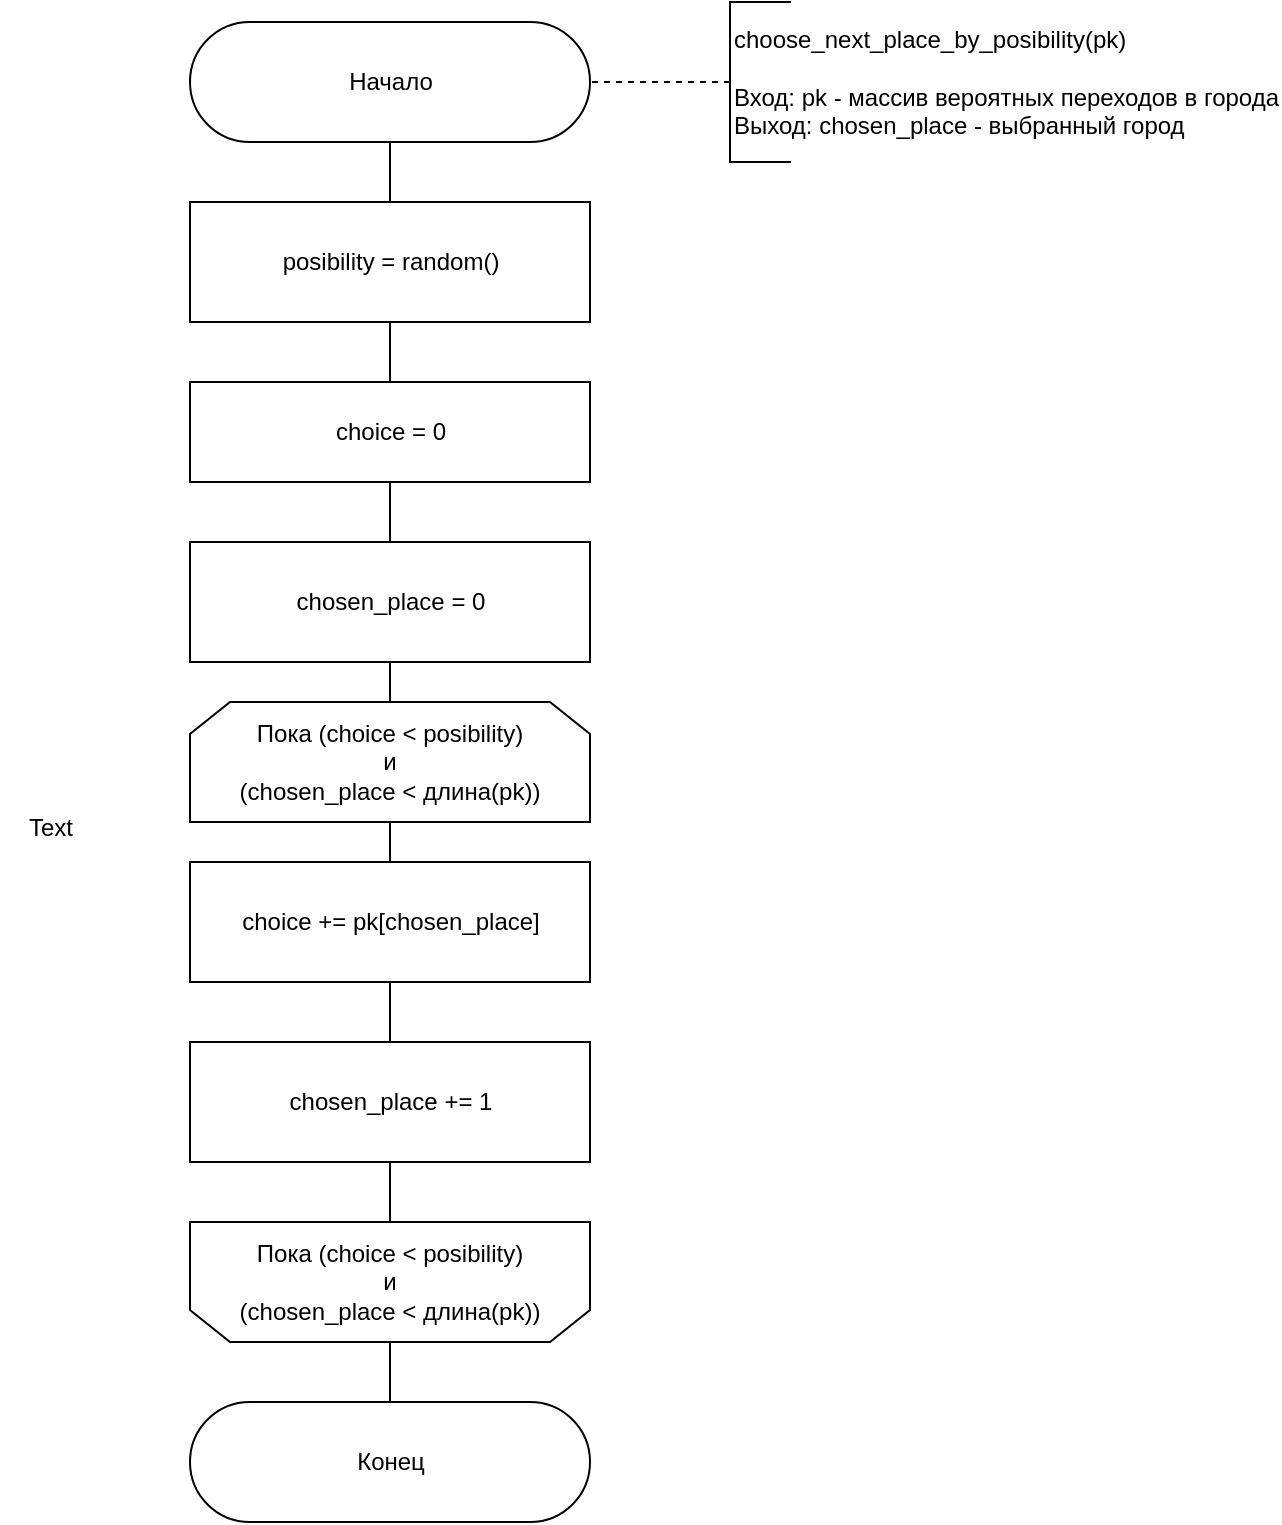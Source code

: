 <mxfile version="22.1.8" type="device">
  <diagram id="QM2p47kPDZQZnexqTIiv" name="Страница 1">
    <mxGraphModel dx="956" dy="527" grid="1" gridSize="10" guides="1" tooltips="1" connect="1" arrows="1" fold="1" page="1" pageScale="1" pageWidth="1654" pageHeight="2336" math="0" shadow="0">
      <root>
        <mxCell id="0" />
        <mxCell id="1" parent="0" />
        <mxCell id="197" style="edgeStyle=none;html=1;exitX=0.5;exitY=0.5;exitDx=0;exitDy=30;exitPerimeter=0;entryX=0.5;entryY=0;entryDx=0;entryDy=0;endArrow=none;endFill=0;" parent="1" source="3" target="167" edge="1">
          <mxGeometry relative="1" as="geometry" />
        </mxCell>
        <mxCell id="3" value="Начало" style="html=1;dashed=0;whitespace=wrap;shape=mxgraph.dfd.start" parent="1" vertex="1">
          <mxGeometry x="860" y="120" width="200" height="60" as="geometry" />
        </mxCell>
        <mxCell id="6" value="" style="edgeStyle=orthogonalEdgeStyle;rounded=0;orthogonalLoop=1;jettySize=auto;html=1;endArrow=none;endFill=0;dashed=1;" parent="1" source="7" target="3" edge="1">
          <mxGeometry relative="1" as="geometry" />
        </mxCell>
        <mxCell id="7" value="choose_next_place_by_posibility(pk)&lt;br&gt;&lt;br&gt;Вход: pk - массив вероятных переходов в города&lt;br&gt;Выход: chosen_place - выбранный город" style="html=1;dashed=0;whitespace=wrap;shape=partialRectangle;right=0;align=left;" parent="1" vertex="1">
          <mxGeometry x="1130" y="110" width="30" height="80" as="geometry" />
        </mxCell>
        <mxCell id="232" style="edgeStyle=orthogonalEdgeStyle;html=1;exitX=0.5;exitY=1;exitDx=0;exitDy=0;entryX=0.5;entryY=0;entryDx=0;entryDy=0;rounded=0;endArrow=none;endFill=0;" parent="1" source="167" target="230" edge="1">
          <mxGeometry relative="1" as="geometry" />
        </mxCell>
        <mxCell id="167" value="posibility = random()" style="html=1;dashed=0;whitespace=wrap;" parent="1" vertex="1">
          <mxGeometry x="860" y="210" width="200" height="60" as="geometry" />
        </mxCell>
        <mxCell id="204" style="edgeStyle=none;html=1;exitX=0.5;exitY=1;exitDx=0;exitDy=0;entryX=0.5;entryY=0;entryDx=0;entryDy=0;endArrow=none;endFill=0;" parent="1" source="181" edge="1">
          <mxGeometry relative="1" as="geometry">
            <mxPoint x="960" y="540" as="targetPoint" />
          </mxGeometry>
        </mxCell>
        <mxCell id="181" value="Пока (choice &amp;lt; posibility)&lt;br&gt;и&lt;br&gt;(chosen_place &amp;lt; длина(pk))" style="shape=loopLimit;whiteSpace=wrap;html=1;direction=east" parent="1" vertex="1">
          <mxGeometry x="860" y="460" width="200" height="60" as="geometry" />
        </mxCell>
        <mxCell id="238" style="edgeStyle=orthogonalEdgeStyle;rounded=0;html=1;exitX=0.5;exitY=0;exitDx=0;exitDy=0;entryX=0.5;entryY=0.5;entryDx=0;entryDy=-30;entryPerimeter=0;endArrow=none;endFill=0;" parent="1" source="212" target="215" edge="1">
          <mxGeometry relative="1" as="geometry" />
        </mxCell>
        <mxCell id="212" value="Пока (choice &amp;lt; posibility)&lt;br&gt;и&lt;br&gt;(chosen_place &amp;lt; длина(pk))" style="shape=loopLimit;whiteSpace=wrap;html=1;strokeWidth=1;direction=west;" parent="1" vertex="1">
          <mxGeometry x="860" y="720" width="200" height="60" as="geometry" />
        </mxCell>
        <mxCell id="215" value="Конец" style="html=1;dashed=0;whitespace=wrap;shape=mxgraph.dfd.start" parent="1" vertex="1">
          <mxGeometry x="860" y="810" width="200" height="60" as="geometry" />
        </mxCell>
        <mxCell id="233" style="edgeStyle=orthogonalEdgeStyle;rounded=0;html=1;exitX=0.5;exitY=1;exitDx=0;exitDy=0;entryX=0.5;entryY=0;entryDx=0;entryDy=0;endArrow=none;endFill=0;" parent="1" source="230" target="181" edge="1">
          <mxGeometry relative="1" as="geometry" />
        </mxCell>
        <mxCell id="230" value="choice = 0" style="html=1;dashed=0;whitespace=wrap;" parent="1" vertex="1">
          <mxGeometry x="860" y="300" width="200" height="50" as="geometry" />
        </mxCell>
        <mxCell id="234" style="edgeStyle=orthogonalEdgeStyle;html=1;exitX=0.5;exitY=1;exitDx=0;exitDy=0;entryX=0.5;entryY=0;entryDx=0;entryDy=0;rounded=0;endArrow=none;endFill=0;" parent="1" source="235" target="236" edge="1">
          <mxGeometry relative="1" as="geometry" />
        </mxCell>
        <mxCell id="235" value="choice += pk[chosen_place]" style="html=1;dashed=0;whitespace=wrap;" parent="1" vertex="1">
          <mxGeometry x="860" y="540" width="200" height="60" as="geometry" />
        </mxCell>
        <mxCell id="237" style="edgeStyle=orthogonalEdgeStyle;rounded=0;html=1;exitX=0.5;exitY=1;exitDx=0;exitDy=0;entryX=0.5;entryY=1;entryDx=0;entryDy=0;endArrow=none;endFill=0;" parent="1" source="236" target="212" edge="1">
          <mxGeometry relative="1" as="geometry" />
        </mxCell>
        <mxCell id="236" value="chosen_place += 1" style="html=1;dashed=0;whitespace=wrap;" parent="1" vertex="1">
          <mxGeometry x="860" y="630" width="200" height="60" as="geometry" />
        </mxCell>
        <mxCell id="5n9efoL4ejL28I9X1FKM-238" value="Text" style="text;html=1;align=center;verticalAlign=middle;resizable=0;points=[];autosize=1;strokeColor=none;fillColor=none;" parent="1" vertex="1">
          <mxGeometry x="765" y="508" width="50" height="30" as="geometry" />
        </mxCell>
        <mxCell id="CPYauSGemJrs3UyjrASO-238" value="chosen_place = 0" style="html=1;dashed=0;whitespace=wrap;" vertex="1" parent="1">
          <mxGeometry x="860" y="380" width="200" height="60" as="geometry" />
        </mxCell>
      </root>
    </mxGraphModel>
  </diagram>
</mxfile>
